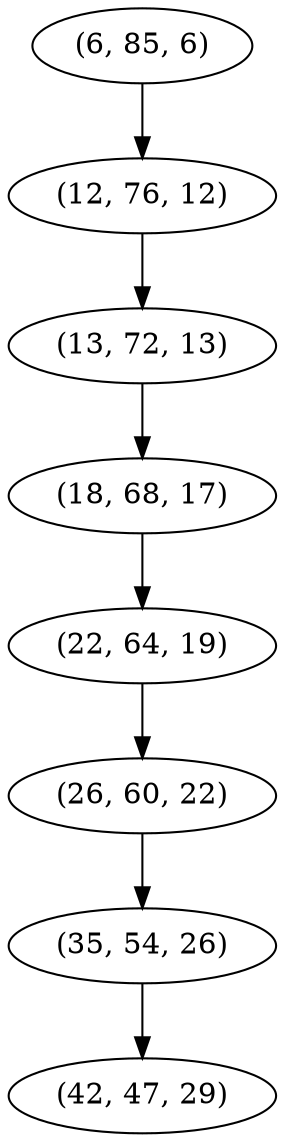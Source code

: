 digraph tree {
    "(6, 85, 6)";
    "(12, 76, 12)";
    "(13, 72, 13)";
    "(18, 68, 17)";
    "(22, 64, 19)";
    "(26, 60, 22)";
    "(35, 54, 26)";
    "(42, 47, 29)";
    "(6, 85, 6)" -> "(12, 76, 12)";
    "(12, 76, 12)" -> "(13, 72, 13)";
    "(13, 72, 13)" -> "(18, 68, 17)";
    "(18, 68, 17)" -> "(22, 64, 19)";
    "(22, 64, 19)" -> "(26, 60, 22)";
    "(26, 60, 22)" -> "(35, 54, 26)";
    "(35, 54, 26)" -> "(42, 47, 29)";
}
